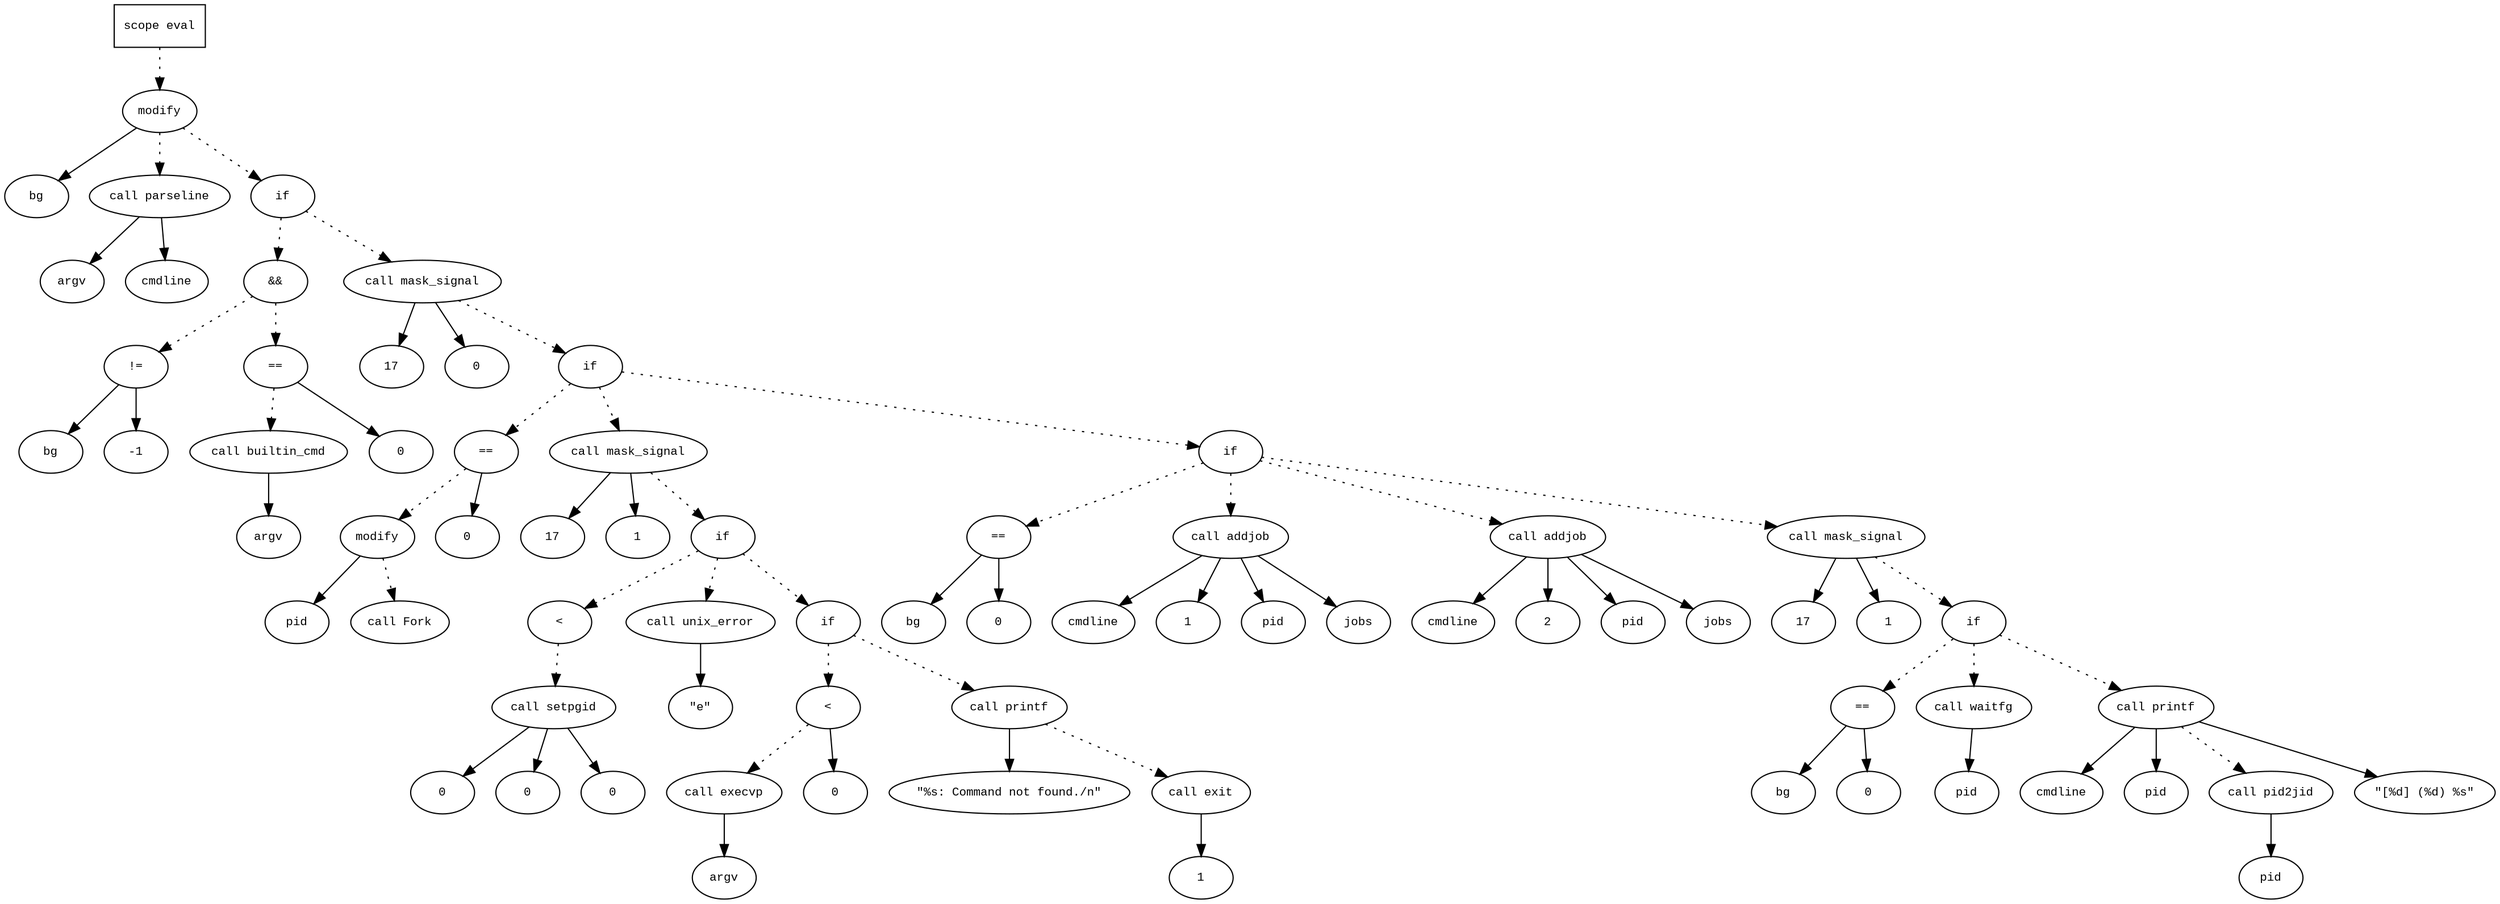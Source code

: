 digraph AST {
  graph [fontname="Times New Roman",fontsize=10];
  node  [fontname="Courier New",fontsize=10];
  edge  [fontname="Times New Roman",fontsize=10];

  node1 [label="scope eval",shape=box];
  node2 [label="modify",shape=ellipse];
  node3 [label="bg",shape=ellipse];
  node2 -> node3;
  node4 [label="call parseline",shape=ellipse];
  node5 [label="argv",shape=ellipse];
  node4 -> node5;
  node6 [label="cmdline",shape=ellipse];
  node4 -> node6;
  node2 -> node4 [style=dotted];
  node1 -> node2 [style=dotted];
  node7 [label="if",shape=ellipse];
  node2 -> node7 [style=dotted];
  node8 [label="&&",shape=ellipse];
  node9 [label="!=",shape=ellipse];
  node10 [label="bg",shape=ellipse];
  node9 -> node10;
  node11 [label="-1",shape=ellipse];
  node9 -> node11;
  node8 -> node9 [style=dotted];
  node12 [label="==",shape=ellipse];
  node13 [label="call builtin_cmd",shape=ellipse];
  node14 [label="argv",shape=ellipse];
  node13 -> node14;
  node12 -> node13 [style=dotted];
  node15 [label="0",shape=ellipse];
  node12 -> node15;
  node8 -> node12 [style=dotted];
  node7 -> node8 [style=dotted];
  node16 [label="call mask_signal",shape=ellipse];
  node17 [label="17",shape=ellipse];
  node16 -> node17;
  node18 [label="0",shape=ellipse];
  node16 -> node18;
  node7 -> node16 [style=dotted];
  node19 [label="if",shape=ellipse];
  node16 -> node19 [style=dotted];
  node20 [label="==",shape=ellipse];
  node21 [label="modify",shape=ellipse];
  node22 [label="pid",shape=ellipse];
  node21 -> node22;
  node23 [label="call Fork",shape=ellipse];
  node21 -> node23 [style=dotted];
  node20 -> node21 [style=dotted];
  node24 [label="0",shape=ellipse];
  node20 -> node24;
  node19 -> node20 [style=dotted];
  node25 [label="call mask_signal",shape=ellipse];
  node26 [label="17",shape=ellipse];
  node25 -> node26;
  node27 [label="1",shape=ellipse];
  node25 -> node27;
  node19 -> node25 [style=dotted];
  node28 [label="if",shape=ellipse];
  node25 -> node28 [style=dotted];
  node29 [label="<",shape=ellipse];
  node30 [label="call setpgid",shape=ellipse];
  node31 [label="0",shape=ellipse];
  node30 -> node31;
  node32 [label="0",shape=ellipse];
  node30 -> node32;
  node29 -> node30 [style=dotted];
  node33 [label="0",shape=ellipse];
  node30 -> node33;
  node28 -> node29 [style=dotted];
  node34 [label="call unix_error",shape=ellipse];
  node35 [label="\"e\"",shape=ellipse];
  node34 -> node35;
  node28 -> node34 [style=dotted];
  node36 [label="if",shape=ellipse];
  node28 -> node36 [style=dotted];
  node37 [label="<",shape=ellipse];
  node38 [label="call execvp",shape=ellipse];
  node39 [label="argv",shape=ellipse];
  node38 -> node39;
  node37 -> node38 [style=dotted];
  node40 [label="0",shape=ellipse];
  node37 -> node40;
  node36 -> node37 [style=dotted];
  node41 [label="call printf",shape=ellipse];
  node42 [label="\"%s: Command not found./n\"",shape=ellipse];
  node41 -> node42;
  node36 -> node41 [style=dotted];
  node43 [label="call exit",shape=ellipse];
  node44 [label="1",shape=ellipse];
  node43 -> node44;
  node41 -> node43 [style=dotted];
  node45 [label="if",shape=ellipse];
  node19 -> node45 [style=dotted];
  node46 [label="==",shape=ellipse];
  node47 [label="bg",shape=ellipse];
  node46 -> node47;
  node48 [label="0",shape=ellipse];
  node46 -> node48;
  node45 -> node46 [style=dotted];
  node49 [label="call addjob",shape=ellipse];
  node50 [label="cmdline",shape=ellipse];
  node49 -> node50;
  node51 [label="1",shape=ellipse];
  node49 -> node51;
  node52 [label="pid",shape=ellipse];
  node49 -> node52;
  node53 [label="jobs",shape=ellipse];
  node49 -> node53;
  node45 -> node49 [style=dotted];
  node54 [label="call addjob",shape=ellipse];
  node55 [label="cmdline",shape=ellipse];
  node54 -> node55;
  node56 [label="2",shape=ellipse];
  node54 -> node56;
  node57 [label="pid",shape=ellipse];
  node54 -> node57;
  node58 [label="jobs",shape=ellipse];
  node54 -> node58;
  node45 -> node54 [style=dotted];
  node59 [label="call mask_signal",shape=ellipse];
  node60 [label="17",shape=ellipse];
  node59 -> node60;
  node61 [label="1",shape=ellipse];
  node59 -> node61;
  node45 -> node59 [style=dotted];
  node62 [label="if",shape=ellipse];
  node59 -> node62 [style=dotted];
  node63 [label="==",shape=ellipse];
  node64 [label="bg",shape=ellipse];
  node63 -> node64;
  node65 [label="0",shape=ellipse];
  node63 -> node65;
  node62 -> node63 [style=dotted];
  node66 [label="call waitfg",shape=ellipse];
  node67 [label="pid",shape=ellipse];
  node66 -> node67;
  node62 -> node66 [style=dotted];
  node68 [label="call printf",shape=ellipse];
  node69 [label="cmdline",shape=ellipse];
  node68 -> node69;
  node70 [label="pid",shape=ellipse];
  node68 -> node70;
  node71 [label="call pid2jid",shape=ellipse];
  node72 [label="pid",shape=ellipse];
  node71 -> node72;
  node68 -> node71 [style=dotted];
  node73 [label="\"[%d] (%d) %s\"",shape=ellipse];
  node68 -> node73;
  node62 -> node68 [style=dotted];
} 